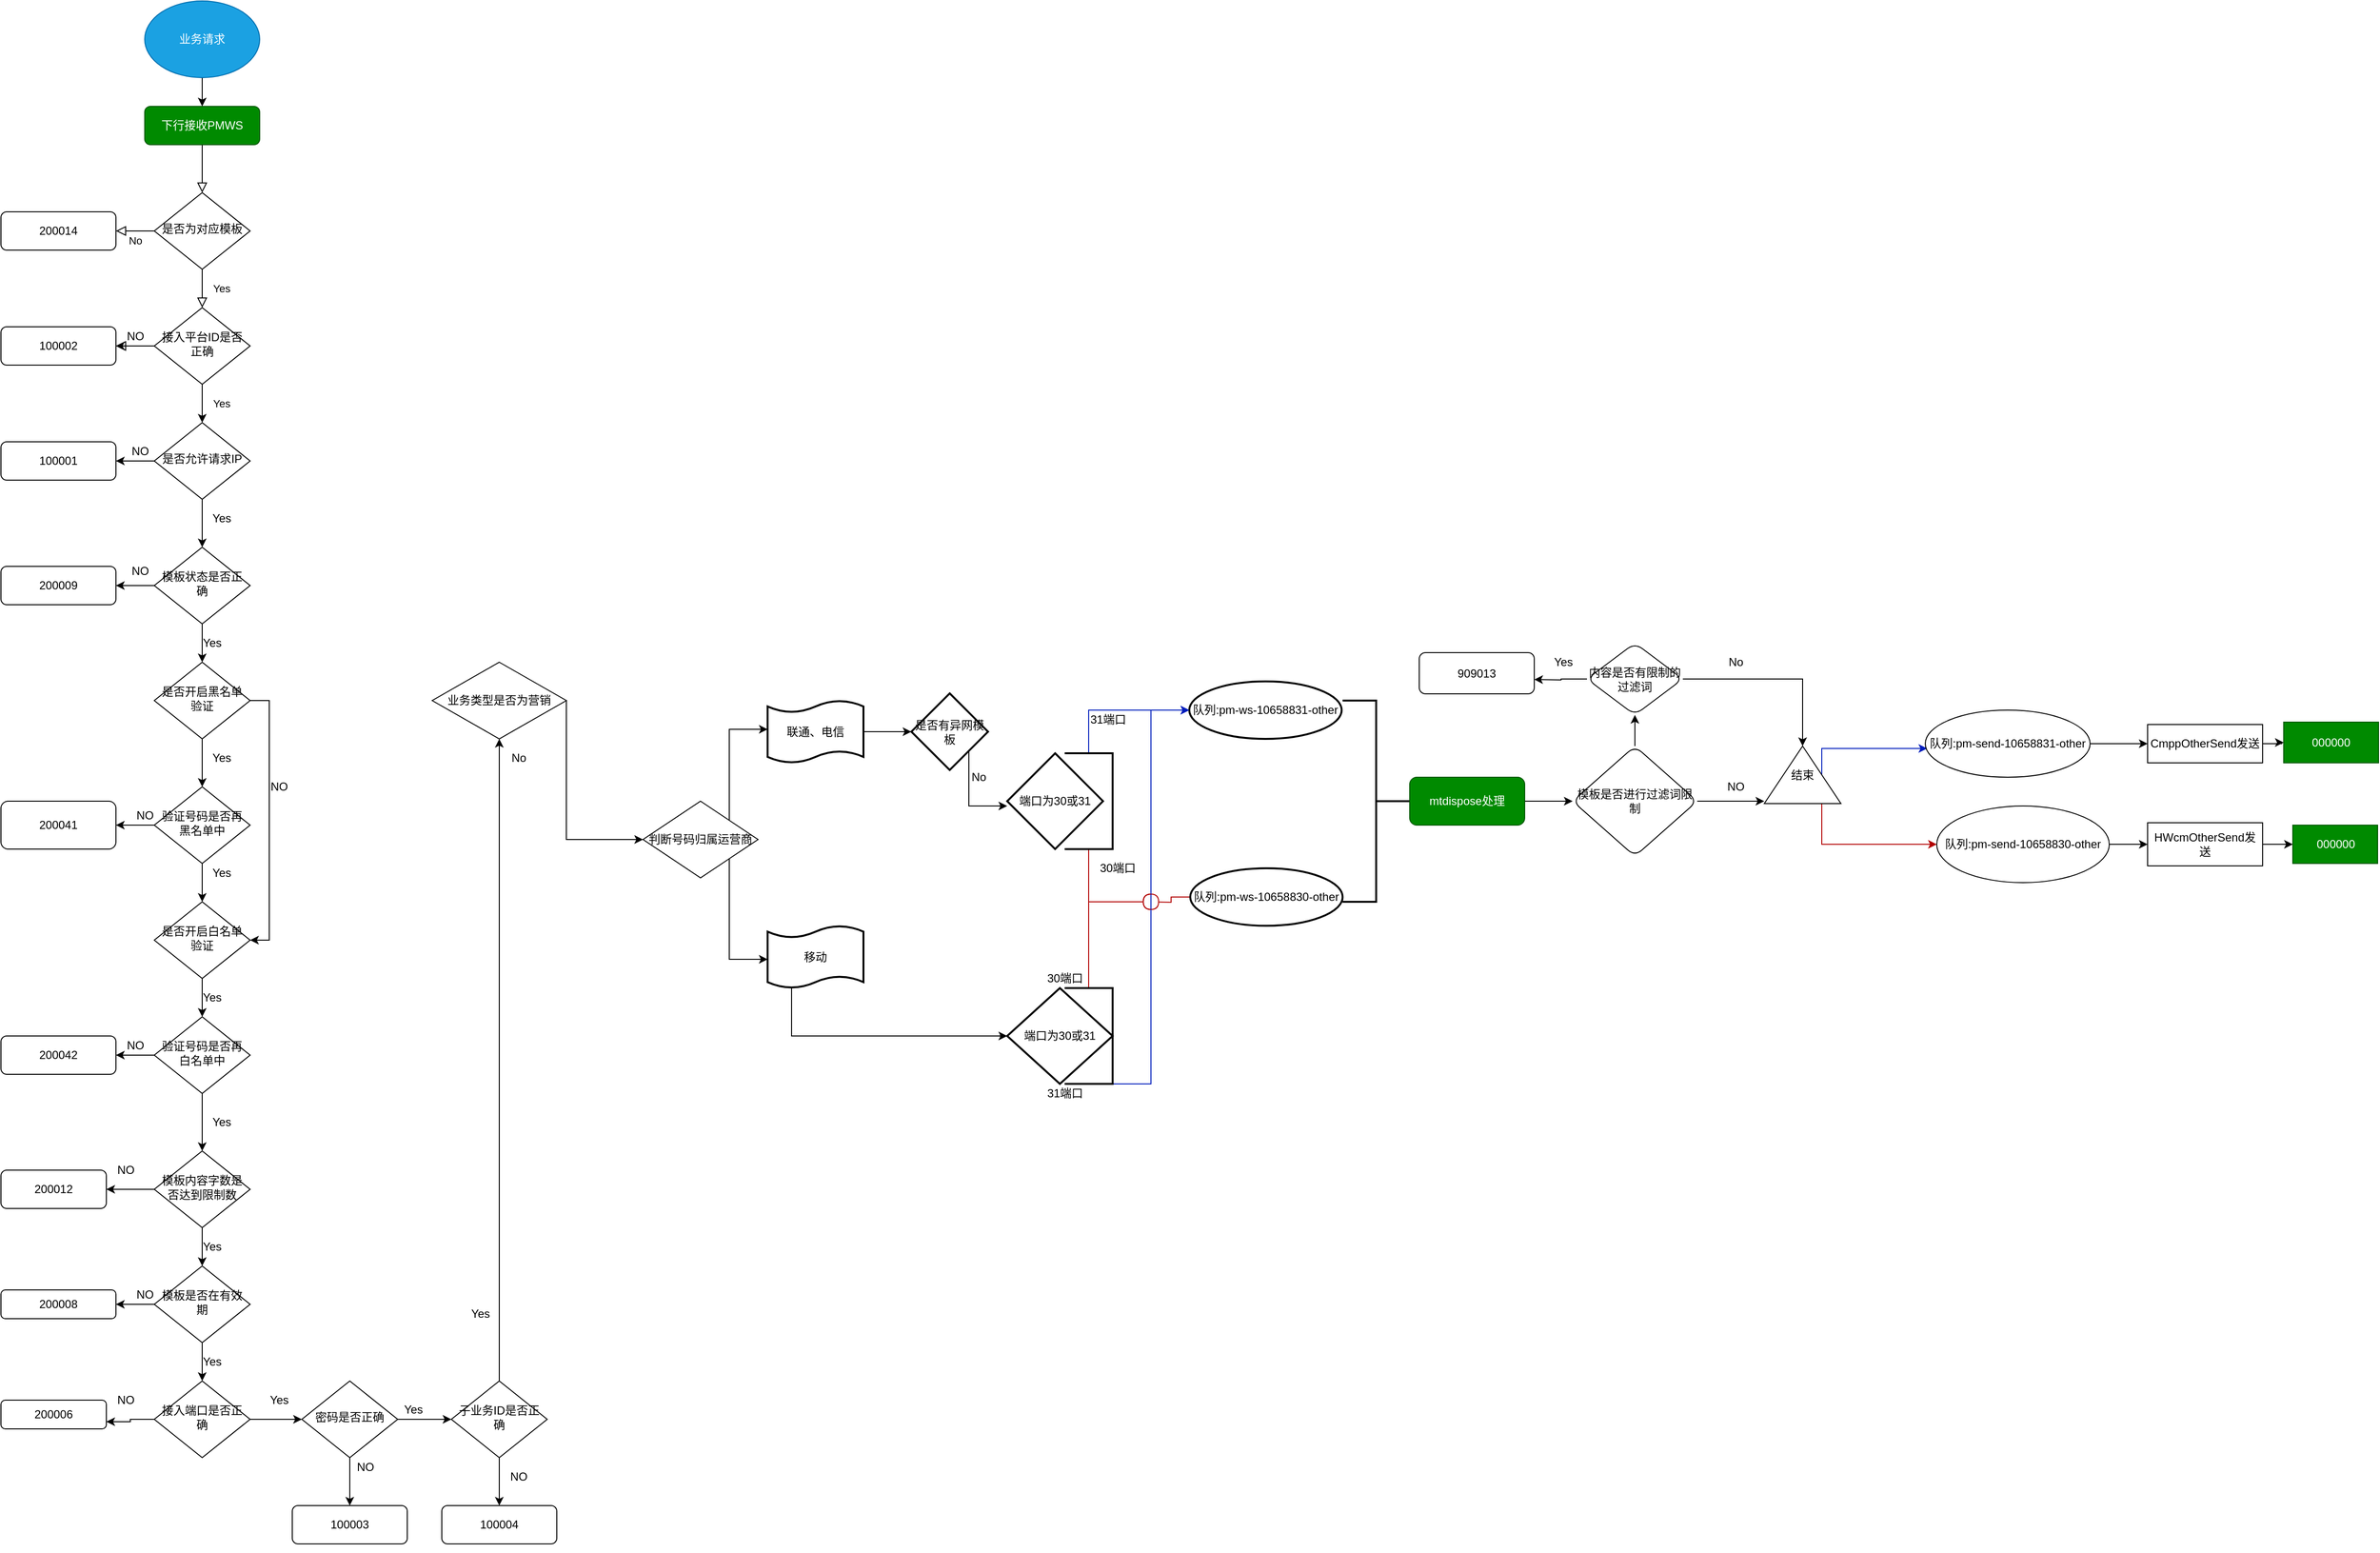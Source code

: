 <mxfile version="13.10.3" type="github">
  <diagram id="C5RBs43oDa-KdzZeNtuy" name="Page-1">
    <mxGraphModel dx="807" dy="549" grid="1" gridSize="10" guides="1" tooltips="1" connect="1" arrows="1" fold="1" page="1" pageScale="1" pageWidth="827" pageHeight="1169" math="0" shadow="0">
      <root>
        <mxCell id="WIyWlLk6GJQsqaUBKTNV-0" />
        <mxCell id="WIyWlLk6GJQsqaUBKTNV-1" parent="WIyWlLk6GJQsqaUBKTNV-0" />
        <mxCell id="WIyWlLk6GJQsqaUBKTNV-2" value="" style="rounded=0;html=1;jettySize=auto;orthogonalLoop=1;fontSize=11;endArrow=block;endFill=0;endSize=8;strokeWidth=1;shadow=0;labelBackgroundColor=none;edgeStyle=orthogonalEdgeStyle;" parent="WIyWlLk6GJQsqaUBKTNV-1" source="WIyWlLk6GJQsqaUBKTNV-3" target="WIyWlLk6GJQsqaUBKTNV-6" edge="1">
          <mxGeometry relative="1" as="geometry" />
        </mxCell>
        <mxCell id="WIyWlLk6GJQsqaUBKTNV-3" value="下行接收PMWS" style="rounded=1;whiteSpace=wrap;html=1;fontSize=12;glass=0;strokeWidth=1;shadow=0;fillColor=#008a00;strokeColor=#005700;fontColor=#ffffff;" parent="WIyWlLk6GJQsqaUBKTNV-1" vertex="1">
          <mxGeometry x="150" y="110" width="120" height="40" as="geometry" />
        </mxCell>
        <mxCell id="WIyWlLk6GJQsqaUBKTNV-4" value="Yes" style="rounded=0;html=1;jettySize=auto;orthogonalLoop=1;fontSize=11;endArrow=block;endFill=0;endSize=8;strokeWidth=1;shadow=0;labelBackgroundColor=none;edgeStyle=orthogonalEdgeStyle;" parent="WIyWlLk6GJQsqaUBKTNV-1" source="WIyWlLk6GJQsqaUBKTNV-6" target="WIyWlLk6GJQsqaUBKTNV-10" edge="1">
          <mxGeometry y="20" relative="1" as="geometry">
            <mxPoint as="offset" />
          </mxGeometry>
        </mxCell>
        <mxCell id="WIyWlLk6GJQsqaUBKTNV-5" value="No" style="edgeStyle=orthogonalEdgeStyle;rounded=0;html=1;jettySize=auto;orthogonalLoop=1;fontSize=11;endArrow=block;endFill=0;endSize=8;strokeWidth=1;shadow=0;labelBackgroundColor=none;fillColor=#e51400;" parent="WIyWlLk6GJQsqaUBKTNV-1" source="WIyWlLk6GJQsqaUBKTNV-6" target="WIyWlLk6GJQsqaUBKTNV-7" edge="1">
          <mxGeometry y="10" relative="1" as="geometry">
            <mxPoint as="offset" />
          </mxGeometry>
        </mxCell>
        <mxCell id="WIyWlLk6GJQsqaUBKTNV-6" value="是否为对应模板" style="rhombus;whiteSpace=wrap;html=1;shadow=0;fontFamily=Helvetica;fontSize=12;align=center;strokeWidth=1;spacing=6;spacingTop=-4;" parent="WIyWlLk6GJQsqaUBKTNV-1" vertex="1">
          <mxGeometry x="160" y="200" width="100" height="80" as="geometry" />
        </mxCell>
        <mxCell id="WIyWlLk6GJQsqaUBKTNV-7" value="200014" style="rounded=1;whiteSpace=wrap;html=1;fontSize=12;glass=0;strokeWidth=1;shadow=0;" parent="WIyWlLk6GJQsqaUBKTNV-1" vertex="1">
          <mxGeometry y="220" width="120" height="40" as="geometry" />
        </mxCell>
        <mxCell id="WIyWlLk6GJQsqaUBKTNV-9" value="Yes" style="edgeStyle=orthogonalEdgeStyle;rounded=0;html=1;jettySize=auto;orthogonalLoop=1;fontSize=11;endArrow=block;endFill=0;endSize=8;strokeWidth=1;shadow=0;labelBackgroundColor=none;" parent="WIyWlLk6GJQsqaUBKTNV-1" source="WIyWlLk6GJQsqaUBKTNV-10" target="WIyWlLk6GJQsqaUBKTNV-12" edge="1">
          <mxGeometry x="-1" y="92" relative="1" as="geometry">
            <mxPoint x="70" y="-32" as="offset" />
          </mxGeometry>
        </mxCell>
        <mxCell id="Qs7cppLmvNbrVErr3oMY-2" value="" style="edgeStyle=orthogonalEdgeStyle;rounded=0;orthogonalLoop=1;jettySize=auto;html=1;" edge="1" parent="WIyWlLk6GJQsqaUBKTNV-1" source="WIyWlLk6GJQsqaUBKTNV-10" target="WIyWlLk6GJQsqaUBKTNV-12">
          <mxGeometry relative="1" as="geometry" />
        </mxCell>
        <mxCell id="Qs7cppLmvNbrVErr3oMY-10" value="" style="edgeStyle=orthogonalEdgeStyle;rounded=0;orthogonalLoop=1;jettySize=auto;html=1;" edge="1" parent="WIyWlLk6GJQsqaUBKTNV-1" source="WIyWlLk6GJQsqaUBKTNV-10" target="Qs7cppLmvNbrVErr3oMY-9">
          <mxGeometry relative="1" as="geometry" />
        </mxCell>
        <mxCell id="WIyWlLk6GJQsqaUBKTNV-10" value="接入平台ID是否正确" style="rhombus;whiteSpace=wrap;html=1;shadow=0;fontFamily=Helvetica;fontSize=12;align=center;strokeWidth=1;spacing=6;spacingTop=-4;" parent="WIyWlLk6GJQsqaUBKTNV-1" vertex="1">
          <mxGeometry x="160" y="320" width="100" height="80" as="geometry" />
        </mxCell>
        <mxCell id="WIyWlLk6GJQsqaUBKTNV-12" value="100002" style="rounded=1;whiteSpace=wrap;html=1;fontSize=12;glass=0;strokeWidth=1;shadow=0;" parent="WIyWlLk6GJQsqaUBKTNV-1" vertex="1">
          <mxGeometry y="340" width="120" height="40" as="geometry" />
        </mxCell>
        <mxCell id="Qs7cppLmvNbrVErr3oMY-1" value="" style="edgeStyle=orthogonalEdgeStyle;rounded=0;orthogonalLoop=1;jettySize=auto;html=1;" edge="1" parent="WIyWlLk6GJQsqaUBKTNV-1" source="Qs7cppLmvNbrVErr3oMY-0" target="WIyWlLk6GJQsqaUBKTNV-3">
          <mxGeometry relative="1" as="geometry" />
        </mxCell>
        <mxCell id="Qs7cppLmvNbrVErr3oMY-0" value="业务请求" style="ellipse;whiteSpace=wrap;html=1;fillColor=#1ba1e2;strokeColor=#006EAF;fontColor=#ffffff;" vertex="1" parent="WIyWlLk6GJQsqaUBKTNV-1">
          <mxGeometry x="150" width="120" height="80" as="geometry" />
        </mxCell>
        <mxCell id="Qs7cppLmvNbrVErr3oMY-4" value="100001" style="whiteSpace=wrap;html=1;rounded=1;shadow=0;strokeWidth=1;glass=0;" vertex="1" parent="WIyWlLk6GJQsqaUBKTNV-1">
          <mxGeometry y="460" width="120" height="40" as="geometry" />
        </mxCell>
        <mxCell id="Qs7cppLmvNbrVErr3oMY-6" value="NO" style="text;html=1;align=center;verticalAlign=middle;resizable=0;points=[];autosize=1;" vertex="1" parent="WIyWlLk6GJQsqaUBKTNV-1">
          <mxGeometry x="130" y="460" width="30" height="20" as="geometry" />
        </mxCell>
        <mxCell id="Qs7cppLmvNbrVErr3oMY-11" value="" style="edgeStyle=orthogonalEdgeStyle;rounded=0;orthogonalLoop=1;jettySize=auto;html=1;" edge="1" parent="WIyWlLk6GJQsqaUBKTNV-1" source="Qs7cppLmvNbrVErr3oMY-9" target="Qs7cppLmvNbrVErr3oMY-4">
          <mxGeometry relative="1" as="geometry" />
        </mxCell>
        <mxCell id="Qs7cppLmvNbrVErr3oMY-19" value="" style="edgeStyle=orthogonalEdgeStyle;rounded=0;orthogonalLoop=1;jettySize=auto;html=1;" edge="1" parent="WIyWlLk6GJQsqaUBKTNV-1" source="Qs7cppLmvNbrVErr3oMY-9" target="Qs7cppLmvNbrVErr3oMY-18">
          <mxGeometry relative="1" as="geometry" />
        </mxCell>
        <mxCell id="Qs7cppLmvNbrVErr3oMY-9" value="是否允许请求IP" style="rhombus;whiteSpace=wrap;html=1;shadow=0;fontFamily=Helvetica;fontSize=12;align=center;strokeWidth=1;spacing=6;spacingTop=-4;" vertex="1" parent="WIyWlLk6GJQsqaUBKTNV-1">
          <mxGeometry x="160" y="440" width="100" height="80" as="geometry" />
        </mxCell>
        <mxCell id="Qs7cppLmvNbrVErr3oMY-13" value="200009" style="whiteSpace=wrap;html=1;rounded=1;shadow=0;strokeWidth=1;glass=0;" vertex="1" parent="WIyWlLk6GJQsqaUBKTNV-1">
          <mxGeometry y="590" width="120" height="40" as="geometry" />
        </mxCell>
        <mxCell id="Qs7cppLmvNbrVErr3oMY-15" value="NO" style="text;html=1;align=center;verticalAlign=middle;resizable=0;points=[];autosize=1;" vertex="1" parent="WIyWlLk6GJQsqaUBKTNV-1">
          <mxGeometry x="130" y="585" width="30" height="20" as="geometry" />
        </mxCell>
        <mxCell id="Qs7cppLmvNbrVErr3oMY-20" value="" style="edgeStyle=orthogonalEdgeStyle;rounded=0;orthogonalLoop=1;jettySize=auto;html=1;" edge="1" parent="WIyWlLk6GJQsqaUBKTNV-1" source="Qs7cppLmvNbrVErr3oMY-18" target="Qs7cppLmvNbrVErr3oMY-13">
          <mxGeometry relative="1" as="geometry" />
        </mxCell>
        <mxCell id="Qs7cppLmvNbrVErr3oMY-22" value="" style="edgeStyle=orthogonalEdgeStyle;rounded=0;orthogonalLoop=1;jettySize=auto;html=1;" edge="1" parent="WIyWlLk6GJQsqaUBKTNV-1" source="Qs7cppLmvNbrVErr3oMY-18" target="Qs7cppLmvNbrVErr3oMY-21">
          <mxGeometry relative="1" as="geometry" />
        </mxCell>
        <mxCell id="Qs7cppLmvNbrVErr3oMY-18" value="模板状态是否正确" style="rhombus;whiteSpace=wrap;html=1;shadow=0;fontFamily=Helvetica;fontSize=12;align=center;strokeWidth=1;spacing=6;spacingTop=-4;" vertex="1" parent="WIyWlLk6GJQsqaUBKTNV-1">
          <mxGeometry x="160" y="570" width="100" height="80" as="geometry" />
        </mxCell>
        <mxCell id="Qs7cppLmvNbrVErr3oMY-26" value="" style="edgeStyle=orthogonalEdgeStyle;rounded=0;orthogonalLoop=1;jettySize=auto;html=1;" edge="1" parent="WIyWlLk6GJQsqaUBKTNV-1" source="Qs7cppLmvNbrVErr3oMY-21" target="Qs7cppLmvNbrVErr3oMY-25">
          <mxGeometry relative="1" as="geometry" />
        </mxCell>
        <mxCell id="Qs7cppLmvNbrVErr3oMY-36" style="edgeStyle=orthogonalEdgeStyle;rounded=0;orthogonalLoop=1;jettySize=auto;html=1;exitX=1;exitY=0.5;exitDx=0;exitDy=0;entryX=1;entryY=0.5;entryDx=0;entryDy=0;" edge="1" parent="WIyWlLk6GJQsqaUBKTNV-1" source="Qs7cppLmvNbrVErr3oMY-21" target="Qs7cppLmvNbrVErr3oMY-30">
          <mxGeometry relative="1" as="geometry" />
        </mxCell>
        <mxCell id="Qs7cppLmvNbrVErr3oMY-21" value="是否开启黑名单验证" style="rhombus;whiteSpace=wrap;html=1;shadow=0;fontFamily=Helvetica;fontSize=12;align=center;strokeWidth=1;spacing=6;spacingTop=-4;" vertex="1" parent="WIyWlLk6GJQsqaUBKTNV-1">
          <mxGeometry x="160" y="690" width="100" height="80" as="geometry" />
        </mxCell>
        <mxCell id="Qs7cppLmvNbrVErr3oMY-23" value="Yes" style="text;html=1;align=center;verticalAlign=middle;resizable=0;points=[];autosize=1;" vertex="1" parent="WIyWlLk6GJQsqaUBKTNV-1">
          <mxGeometry x="210" y="530" width="40" height="20" as="geometry" />
        </mxCell>
        <mxCell id="Qs7cppLmvNbrVErr3oMY-24" value="Yes" style="text;html=1;align=center;verticalAlign=middle;resizable=0;points=[];autosize=1;" vertex="1" parent="WIyWlLk6GJQsqaUBKTNV-1">
          <mxGeometry x="200" y="660" width="40" height="20" as="geometry" />
        </mxCell>
        <mxCell id="Qs7cppLmvNbrVErr3oMY-31" value="" style="edgeStyle=orthogonalEdgeStyle;rounded=0;orthogonalLoop=1;jettySize=auto;html=1;" edge="1" parent="WIyWlLk6GJQsqaUBKTNV-1" source="Qs7cppLmvNbrVErr3oMY-25" target="Qs7cppLmvNbrVErr3oMY-30">
          <mxGeometry relative="1" as="geometry" />
        </mxCell>
        <mxCell id="Qs7cppLmvNbrVErr3oMY-43" style="edgeStyle=orthogonalEdgeStyle;rounded=0;orthogonalLoop=1;jettySize=auto;html=1;exitX=0;exitY=0.5;exitDx=0;exitDy=0;entryX=1;entryY=0.5;entryDx=0;entryDy=0;" edge="1" parent="WIyWlLk6GJQsqaUBKTNV-1" source="Qs7cppLmvNbrVErr3oMY-25" target="Qs7cppLmvNbrVErr3oMY-41">
          <mxGeometry relative="1" as="geometry" />
        </mxCell>
        <mxCell id="Qs7cppLmvNbrVErr3oMY-25" value="验证号码是否再黑名单中" style="rhombus;whiteSpace=wrap;html=1;shadow=0;fontFamily=Helvetica;fontSize=12;align=center;strokeWidth=1;spacing=6;spacingTop=-4;" vertex="1" parent="WIyWlLk6GJQsqaUBKTNV-1">
          <mxGeometry x="160" y="820" width="100" height="80" as="geometry" />
        </mxCell>
        <mxCell id="Qs7cppLmvNbrVErr3oMY-29" value="Yes" style="text;html=1;align=center;verticalAlign=middle;resizable=0;points=[];autosize=1;" vertex="1" parent="WIyWlLk6GJQsqaUBKTNV-1">
          <mxGeometry x="210" y="780" width="40" height="20" as="geometry" />
        </mxCell>
        <mxCell id="Qs7cppLmvNbrVErr3oMY-34" value="" style="edgeStyle=orthogonalEdgeStyle;rounded=0;orthogonalLoop=1;jettySize=auto;html=1;" edge="1" parent="WIyWlLk6GJQsqaUBKTNV-1" source="Qs7cppLmvNbrVErr3oMY-30" target="Qs7cppLmvNbrVErr3oMY-33">
          <mxGeometry relative="1" as="geometry" />
        </mxCell>
        <mxCell id="Qs7cppLmvNbrVErr3oMY-30" value="是否开启白名单验证" style="rhombus;whiteSpace=wrap;html=1;shadow=0;fontFamily=Helvetica;fontSize=12;align=center;strokeWidth=1;spacing=6;spacingTop=-4;" vertex="1" parent="WIyWlLk6GJQsqaUBKTNV-1">
          <mxGeometry x="160" y="940" width="100" height="80" as="geometry" />
        </mxCell>
        <mxCell id="Qs7cppLmvNbrVErr3oMY-32" value="Yes" style="text;html=1;align=center;verticalAlign=middle;resizable=0;points=[];autosize=1;" vertex="1" parent="WIyWlLk6GJQsqaUBKTNV-1">
          <mxGeometry x="210" y="900" width="40" height="20" as="geometry" />
        </mxCell>
        <mxCell id="Qs7cppLmvNbrVErr3oMY-46" style="edgeStyle=orthogonalEdgeStyle;rounded=0;orthogonalLoop=1;jettySize=auto;html=1;exitX=0;exitY=0.5;exitDx=0;exitDy=0;entryX=1;entryY=0.5;entryDx=0;entryDy=0;" edge="1" parent="WIyWlLk6GJQsqaUBKTNV-1" source="Qs7cppLmvNbrVErr3oMY-33" target="Qs7cppLmvNbrVErr3oMY-45">
          <mxGeometry relative="1" as="geometry" />
        </mxCell>
        <mxCell id="Qs7cppLmvNbrVErr3oMY-49" value="" style="edgeStyle=orthogonalEdgeStyle;rounded=0;orthogonalLoop=1;jettySize=auto;html=1;" edge="1" parent="WIyWlLk6GJQsqaUBKTNV-1" source="Qs7cppLmvNbrVErr3oMY-33" target="Qs7cppLmvNbrVErr3oMY-48">
          <mxGeometry relative="1" as="geometry" />
        </mxCell>
        <mxCell id="Qs7cppLmvNbrVErr3oMY-33" value="验证号码是否再白名单中" style="rhombus;whiteSpace=wrap;html=1;shadow=0;fontFamily=Helvetica;fontSize=12;align=center;strokeWidth=1;spacing=6;spacingTop=-4;" vertex="1" parent="WIyWlLk6GJQsqaUBKTNV-1">
          <mxGeometry x="160" y="1060" width="100" height="80" as="geometry" />
        </mxCell>
        <mxCell id="Qs7cppLmvNbrVErr3oMY-35" value="Yes" style="text;html=1;align=center;verticalAlign=middle;resizable=0;points=[];autosize=1;" vertex="1" parent="WIyWlLk6GJQsqaUBKTNV-1">
          <mxGeometry x="200" y="1030" width="40" height="20" as="geometry" />
        </mxCell>
        <mxCell id="Qs7cppLmvNbrVErr3oMY-37" value="NO" style="text;html=1;align=center;verticalAlign=middle;resizable=0;points=[];autosize=1;" vertex="1" parent="WIyWlLk6GJQsqaUBKTNV-1">
          <mxGeometry x="125" y="340" width="30" height="20" as="geometry" />
        </mxCell>
        <mxCell id="Qs7cppLmvNbrVErr3oMY-38" value="NO" style="text;html=1;align=center;verticalAlign=middle;resizable=0;points=[];autosize=1;" vertex="1" parent="WIyWlLk6GJQsqaUBKTNV-1">
          <mxGeometry x="275" y="810" width="30" height="20" as="geometry" />
        </mxCell>
        <mxCell id="Qs7cppLmvNbrVErr3oMY-41" value="200041" style="rounded=1;whiteSpace=wrap;html=1;" vertex="1" parent="WIyWlLk6GJQsqaUBKTNV-1">
          <mxGeometry y="835" width="120" height="50" as="geometry" />
        </mxCell>
        <mxCell id="Qs7cppLmvNbrVErr3oMY-44" value="NO" style="text;html=1;align=center;verticalAlign=middle;resizable=0;points=[];autosize=1;" vertex="1" parent="WIyWlLk6GJQsqaUBKTNV-1">
          <mxGeometry x="135" y="840" width="30" height="20" as="geometry" />
        </mxCell>
        <mxCell id="Qs7cppLmvNbrVErr3oMY-45" value="200042" style="rounded=1;whiteSpace=wrap;html=1;" vertex="1" parent="WIyWlLk6GJQsqaUBKTNV-1">
          <mxGeometry y="1080" width="120" height="40" as="geometry" />
        </mxCell>
        <mxCell id="Qs7cppLmvNbrVErr3oMY-47" value="NO" style="text;html=1;align=center;verticalAlign=middle;resizable=0;points=[];autosize=1;" vertex="1" parent="WIyWlLk6GJQsqaUBKTNV-1">
          <mxGeometry x="125" y="1080" width="30" height="20" as="geometry" />
        </mxCell>
        <mxCell id="Qs7cppLmvNbrVErr3oMY-52" style="edgeStyle=orthogonalEdgeStyle;rounded=0;orthogonalLoop=1;jettySize=auto;html=1;exitX=0;exitY=0.5;exitDx=0;exitDy=0;" edge="1" parent="WIyWlLk6GJQsqaUBKTNV-1" source="Qs7cppLmvNbrVErr3oMY-48" target="Qs7cppLmvNbrVErr3oMY-50">
          <mxGeometry relative="1" as="geometry" />
        </mxCell>
        <mxCell id="Qs7cppLmvNbrVErr3oMY-54" value="" style="edgeStyle=orthogonalEdgeStyle;rounded=0;orthogonalLoop=1;jettySize=auto;html=1;" edge="1" parent="WIyWlLk6GJQsqaUBKTNV-1" source="Qs7cppLmvNbrVErr3oMY-48" target="Qs7cppLmvNbrVErr3oMY-53">
          <mxGeometry relative="1" as="geometry" />
        </mxCell>
        <mxCell id="Qs7cppLmvNbrVErr3oMY-48" value="模板内容字数是否达到限制数" style="rhombus;whiteSpace=wrap;html=1;shadow=0;fontFamily=Helvetica;fontSize=12;align=center;strokeWidth=1;spacing=6;spacingTop=-4;" vertex="1" parent="WIyWlLk6GJQsqaUBKTNV-1">
          <mxGeometry x="160" y="1200" width="100" height="80" as="geometry" />
        </mxCell>
        <mxCell id="Qs7cppLmvNbrVErr3oMY-50" value="200012" style="rounded=1;whiteSpace=wrap;html=1;" vertex="1" parent="WIyWlLk6GJQsqaUBKTNV-1">
          <mxGeometry y="1220" width="110" height="40" as="geometry" />
        </mxCell>
        <mxCell id="Qs7cppLmvNbrVErr3oMY-59" value="" style="edgeStyle=orthogonalEdgeStyle;rounded=0;orthogonalLoop=1;jettySize=auto;html=1;" edge="1" parent="WIyWlLk6GJQsqaUBKTNV-1" source="Qs7cppLmvNbrVErr3oMY-53" target="Qs7cppLmvNbrVErr3oMY-58">
          <mxGeometry relative="1" as="geometry" />
        </mxCell>
        <mxCell id="Qs7cppLmvNbrVErr3oMY-87" style="edgeStyle=orthogonalEdgeStyle;rounded=0;orthogonalLoop=1;jettySize=auto;html=1;exitX=0;exitY=0.5;exitDx=0;exitDy=0;entryX=1;entryY=0.5;entryDx=0;entryDy=0;" edge="1" parent="WIyWlLk6GJQsqaUBKTNV-1" source="Qs7cppLmvNbrVErr3oMY-53" target="Qs7cppLmvNbrVErr3oMY-86">
          <mxGeometry relative="1" as="geometry" />
        </mxCell>
        <mxCell id="Qs7cppLmvNbrVErr3oMY-53" value="模板是否在有效期" style="rhombus;whiteSpace=wrap;html=1;shadow=0;fontFamily=Helvetica;fontSize=12;align=center;strokeWidth=1;spacing=6;spacingTop=-4;" vertex="1" parent="WIyWlLk6GJQsqaUBKTNV-1">
          <mxGeometry x="160" y="1320" width="100" height="80" as="geometry" />
        </mxCell>
        <mxCell id="Qs7cppLmvNbrVErr3oMY-55" value="Yes" style="text;html=1;align=center;verticalAlign=middle;resizable=0;points=[];autosize=1;" vertex="1" parent="WIyWlLk6GJQsqaUBKTNV-1">
          <mxGeometry x="210" y="1160" width="40" height="20" as="geometry" />
        </mxCell>
        <mxCell id="Qs7cppLmvNbrVErr3oMY-56" value="NO" style="text;html=1;align=center;verticalAlign=middle;resizable=0;points=[];autosize=1;" vertex="1" parent="WIyWlLk6GJQsqaUBKTNV-1">
          <mxGeometry x="115" y="1210" width="30" height="20" as="geometry" />
        </mxCell>
        <mxCell id="Qs7cppLmvNbrVErr3oMY-57" value="Yes" style="text;html=1;align=center;verticalAlign=middle;resizable=0;points=[];autosize=1;" vertex="1" parent="WIyWlLk6GJQsqaUBKTNV-1">
          <mxGeometry x="200" y="1290" width="40" height="20" as="geometry" />
        </mxCell>
        <mxCell id="Qs7cppLmvNbrVErr3oMY-90" style="edgeStyle=orthogonalEdgeStyle;rounded=0;orthogonalLoop=1;jettySize=auto;html=1;exitX=0;exitY=0.5;exitDx=0;exitDy=0;entryX=1;entryY=0.75;entryDx=0;entryDy=0;" edge="1" parent="WIyWlLk6GJQsqaUBKTNV-1" source="Qs7cppLmvNbrVErr3oMY-58" target="Qs7cppLmvNbrVErr3oMY-89">
          <mxGeometry relative="1" as="geometry" />
        </mxCell>
        <mxCell id="Qs7cppLmvNbrVErr3oMY-93" value="" style="edgeStyle=orthogonalEdgeStyle;rounded=0;orthogonalLoop=1;jettySize=auto;html=1;" edge="1" parent="WIyWlLk6GJQsqaUBKTNV-1" source="Qs7cppLmvNbrVErr3oMY-58" target="Qs7cppLmvNbrVErr3oMY-92">
          <mxGeometry relative="1" as="geometry" />
        </mxCell>
        <mxCell id="Qs7cppLmvNbrVErr3oMY-58" value="接入端口是否正确" style="rhombus;whiteSpace=wrap;html=1;shadow=0;fontFamily=Helvetica;fontSize=12;align=center;strokeWidth=1;spacing=6;spacingTop=-4;" vertex="1" parent="WIyWlLk6GJQsqaUBKTNV-1">
          <mxGeometry x="160" y="1440" width="100" height="80" as="geometry" />
        </mxCell>
        <mxCell id="Qs7cppLmvNbrVErr3oMY-85" value="Yes" style="text;html=1;align=center;verticalAlign=middle;resizable=0;points=[];autosize=1;" vertex="1" parent="WIyWlLk6GJQsqaUBKTNV-1">
          <mxGeometry x="200" y="1410" width="40" height="20" as="geometry" />
        </mxCell>
        <mxCell id="Qs7cppLmvNbrVErr3oMY-86" value="200008" style="rounded=1;whiteSpace=wrap;html=1;" vertex="1" parent="WIyWlLk6GJQsqaUBKTNV-1">
          <mxGeometry y="1345" width="120" height="30" as="geometry" />
        </mxCell>
        <mxCell id="Qs7cppLmvNbrVErr3oMY-88" value="NO" style="text;html=1;align=center;verticalAlign=middle;resizable=0;points=[];autosize=1;" vertex="1" parent="WIyWlLk6GJQsqaUBKTNV-1">
          <mxGeometry x="135" y="1340" width="30" height="20" as="geometry" />
        </mxCell>
        <mxCell id="Qs7cppLmvNbrVErr3oMY-89" value="200006" style="rounded=1;whiteSpace=wrap;html=1;" vertex="1" parent="WIyWlLk6GJQsqaUBKTNV-1">
          <mxGeometry y="1460" width="110" height="30" as="geometry" />
        </mxCell>
        <mxCell id="Qs7cppLmvNbrVErr3oMY-91" value="NO" style="text;html=1;align=center;verticalAlign=middle;resizable=0;points=[];autosize=1;" vertex="1" parent="WIyWlLk6GJQsqaUBKTNV-1">
          <mxGeometry x="115" y="1450" width="30" height="20" as="geometry" />
        </mxCell>
        <mxCell id="Qs7cppLmvNbrVErr3oMY-97" style="edgeStyle=orthogonalEdgeStyle;rounded=0;orthogonalLoop=1;jettySize=auto;html=1;exitX=0.5;exitY=1;exitDx=0;exitDy=0;entryX=0.5;entryY=0;entryDx=0;entryDy=0;" edge="1" parent="WIyWlLk6GJQsqaUBKTNV-1" source="Qs7cppLmvNbrVErr3oMY-92" target="Qs7cppLmvNbrVErr3oMY-95">
          <mxGeometry relative="1" as="geometry" />
        </mxCell>
        <mxCell id="Qs7cppLmvNbrVErr3oMY-99" value="" style="edgeStyle=orthogonalEdgeStyle;rounded=0;orthogonalLoop=1;jettySize=auto;html=1;" edge="1" parent="WIyWlLk6GJQsqaUBKTNV-1" source="Qs7cppLmvNbrVErr3oMY-92" target="Qs7cppLmvNbrVErr3oMY-98">
          <mxGeometry relative="1" as="geometry" />
        </mxCell>
        <mxCell id="Qs7cppLmvNbrVErr3oMY-92" value="密码是否正确" style="rhombus;whiteSpace=wrap;html=1;shadow=0;fontFamily=Helvetica;fontSize=12;align=center;strokeWidth=1;spacing=6;spacingTop=-4;" vertex="1" parent="WIyWlLk6GJQsqaUBKTNV-1">
          <mxGeometry x="314" y="1440" width="100" height="80" as="geometry" />
        </mxCell>
        <mxCell id="Qs7cppLmvNbrVErr3oMY-94" value="Yes" style="text;html=1;align=center;verticalAlign=middle;resizable=0;points=[];autosize=1;" vertex="1" parent="WIyWlLk6GJQsqaUBKTNV-1">
          <mxGeometry x="270" y="1450" width="40" height="20" as="geometry" />
        </mxCell>
        <mxCell id="Qs7cppLmvNbrVErr3oMY-95" value="100003" style="rounded=1;whiteSpace=wrap;html=1;" vertex="1" parent="WIyWlLk6GJQsqaUBKTNV-1">
          <mxGeometry x="304" y="1570" width="120" height="40" as="geometry" />
        </mxCell>
        <mxCell id="Qs7cppLmvNbrVErr3oMY-96" style="edgeStyle=orthogonalEdgeStyle;rounded=0;orthogonalLoop=1;jettySize=auto;html=1;exitX=0.5;exitY=1;exitDx=0;exitDy=0;" edge="1" parent="WIyWlLk6GJQsqaUBKTNV-1" source="Qs7cppLmvNbrVErr3oMY-95" target="Qs7cppLmvNbrVErr3oMY-95">
          <mxGeometry relative="1" as="geometry" />
        </mxCell>
        <mxCell id="Qs7cppLmvNbrVErr3oMY-101" style="edgeStyle=orthogonalEdgeStyle;rounded=0;orthogonalLoop=1;jettySize=auto;html=1;exitX=0.5;exitY=1;exitDx=0;exitDy=0;" edge="1" parent="WIyWlLk6GJQsqaUBKTNV-1" source="Qs7cppLmvNbrVErr3oMY-98" target="Qs7cppLmvNbrVErr3oMY-100">
          <mxGeometry relative="1" as="geometry" />
        </mxCell>
        <mxCell id="Qs7cppLmvNbrVErr3oMY-105" style="edgeStyle=orthogonalEdgeStyle;rounded=0;orthogonalLoop=1;jettySize=auto;html=1;exitX=0.5;exitY=0;exitDx=0;exitDy=0;" edge="1" parent="WIyWlLk6GJQsqaUBKTNV-1" source="Qs7cppLmvNbrVErr3oMY-98">
          <mxGeometry relative="1" as="geometry">
            <mxPoint x="520" y="770" as="targetPoint" />
          </mxGeometry>
        </mxCell>
        <mxCell id="Qs7cppLmvNbrVErr3oMY-98" value="子业务ID是否正确" style="rhombus;whiteSpace=wrap;html=1;shadow=0;fontFamily=Helvetica;fontSize=12;align=center;strokeWidth=1;spacing=6;spacingTop=-4;" vertex="1" parent="WIyWlLk6GJQsqaUBKTNV-1">
          <mxGeometry x="470" y="1440" width="100" height="80" as="geometry" />
        </mxCell>
        <mxCell id="Qs7cppLmvNbrVErr3oMY-100" value="100004" style="rounded=1;whiteSpace=wrap;html=1;" vertex="1" parent="WIyWlLk6GJQsqaUBKTNV-1">
          <mxGeometry x="460" y="1570" width="120" height="40" as="geometry" />
        </mxCell>
        <mxCell id="Qs7cppLmvNbrVErr3oMY-102" value="Yes" style="text;html=1;align=center;verticalAlign=middle;resizable=0;points=[];autosize=1;" vertex="1" parent="WIyWlLk6GJQsqaUBKTNV-1">
          <mxGeometry x="410" y="1460" width="40" height="20" as="geometry" />
        </mxCell>
        <mxCell id="Qs7cppLmvNbrVErr3oMY-103" value="NO" style="text;html=1;align=center;verticalAlign=middle;resizable=0;points=[];autosize=1;" vertex="1" parent="WIyWlLk6GJQsqaUBKTNV-1">
          <mxGeometry x="365" y="1520" width="30" height="20" as="geometry" />
        </mxCell>
        <mxCell id="Qs7cppLmvNbrVErr3oMY-104" value="NO" style="text;html=1;align=center;verticalAlign=middle;resizable=0;points=[];autosize=1;" vertex="1" parent="WIyWlLk6GJQsqaUBKTNV-1">
          <mxGeometry x="525" y="1530" width="30" height="20" as="geometry" />
        </mxCell>
        <mxCell id="Qs7cppLmvNbrVErr3oMY-106" value="Yes" style="text;html=1;align=center;verticalAlign=middle;resizable=0;points=[];autosize=1;" vertex="1" parent="WIyWlLk6GJQsqaUBKTNV-1">
          <mxGeometry x="480" y="1360" width="40" height="20" as="geometry" />
        </mxCell>
        <mxCell id="Qs7cppLmvNbrVErr3oMY-109" style="edgeStyle=orthogonalEdgeStyle;rounded=0;orthogonalLoop=1;jettySize=auto;html=1;exitX=1;exitY=1;exitDx=0;exitDy=0;entryX=0;entryY=0.5;entryDx=0;entryDy=0;" edge="1" parent="WIyWlLk6GJQsqaUBKTNV-1" source="Qs7cppLmvNbrVErr3oMY-107" target="Qs7cppLmvNbrVErr3oMY-110">
          <mxGeometry relative="1" as="geometry">
            <mxPoint x="650" y="840" as="targetPoint" />
            <Array as="points">
              <mxPoint x="555" y="730" />
              <mxPoint x="590" y="730" />
              <mxPoint x="590" y="875" />
            </Array>
          </mxGeometry>
        </mxCell>
        <mxCell id="Qs7cppLmvNbrVErr3oMY-107" value="业务类型是否为营销" style="rhombus;whiteSpace=wrap;html=1;" vertex="1" parent="WIyWlLk6GJQsqaUBKTNV-1">
          <mxGeometry x="450" y="690" width="140" height="80" as="geometry" />
        </mxCell>
        <mxCell id="Qs7cppLmvNbrVErr3oMY-115" style="edgeStyle=orthogonalEdgeStyle;rounded=0;orthogonalLoop=1;jettySize=auto;html=1;exitX=1;exitY=0;exitDx=0;exitDy=0;" edge="1" parent="WIyWlLk6GJQsqaUBKTNV-1" source="Qs7cppLmvNbrVErr3oMY-110">
          <mxGeometry relative="1" as="geometry">
            <mxPoint x="800" y="760" as="targetPoint" />
            <Array as="points">
              <mxPoint x="760" y="760" />
              <mxPoint x="800" y="760" />
            </Array>
          </mxGeometry>
        </mxCell>
        <mxCell id="Qs7cppLmvNbrVErr3oMY-116" style="edgeStyle=orthogonalEdgeStyle;rounded=0;orthogonalLoop=1;jettySize=auto;html=1;exitX=1;exitY=1;exitDx=0;exitDy=0;" edge="1" parent="WIyWlLk6GJQsqaUBKTNV-1" source="Qs7cppLmvNbrVErr3oMY-110">
          <mxGeometry relative="1" as="geometry">
            <mxPoint x="800" y="1000" as="targetPoint" />
            <Array as="points">
              <mxPoint x="760" y="1000" />
            </Array>
          </mxGeometry>
        </mxCell>
        <mxCell id="Qs7cppLmvNbrVErr3oMY-110" value="判断号码归属运营商" style="rhombus;whiteSpace=wrap;html=1;" vertex="1" parent="WIyWlLk6GJQsqaUBKTNV-1">
          <mxGeometry x="670" y="835" width="120" height="80" as="geometry" />
        </mxCell>
        <mxCell id="Qs7cppLmvNbrVErr3oMY-114" value="No" style="text;html=1;align=center;verticalAlign=middle;resizable=0;points=[];autosize=1;" vertex="1" parent="WIyWlLk6GJQsqaUBKTNV-1">
          <mxGeometry x="525" y="780" width="30" height="20" as="geometry" />
        </mxCell>
        <mxCell id="Qs7cppLmvNbrVErr3oMY-136" style="edgeStyle=orthogonalEdgeStyle;rounded=0;orthogonalLoop=1;jettySize=auto;html=1;exitX=0.25;exitY=1;exitDx=0;exitDy=0;exitPerimeter=0;" edge="1" parent="WIyWlLk6GJQsqaUBKTNV-1" source="Qs7cppLmvNbrVErr3oMY-117">
          <mxGeometry relative="1" as="geometry">
            <mxPoint x="1050" y="1080" as="targetPoint" />
            <Array as="points">
              <mxPoint x="825" y="1080" />
            </Array>
          </mxGeometry>
        </mxCell>
        <mxCell id="Qs7cppLmvNbrVErr3oMY-117" value="移动" style="shape=tape;whiteSpace=wrap;html=1;strokeWidth=2;size=0.19" vertex="1" parent="WIyWlLk6GJQsqaUBKTNV-1">
          <mxGeometry x="800" y="965" width="100" height="65" as="geometry" />
        </mxCell>
        <mxCell id="Qs7cppLmvNbrVErr3oMY-120" value="" style="edgeStyle=orthogonalEdgeStyle;rounded=0;orthogonalLoop=1;jettySize=auto;html=1;" edge="1" parent="WIyWlLk6GJQsqaUBKTNV-1" source="Qs7cppLmvNbrVErr3oMY-118" target="Qs7cppLmvNbrVErr3oMY-119">
          <mxGeometry relative="1" as="geometry" />
        </mxCell>
        <mxCell id="Qs7cppLmvNbrVErr3oMY-118" value="联通、电信" style="shape=tape;whiteSpace=wrap;html=1;strokeWidth=2;size=0.19" vertex="1" parent="WIyWlLk6GJQsqaUBKTNV-1">
          <mxGeometry x="800" y="730" width="100" height="65" as="geometry" />
        </mxCell>
        <mxCell id="Qs7cppLmvNbrVErr3oMY-123" style="edgeStyle=orthogonalEdgeStyle;rounded=0;orthogonalLoop=1;jettySize=auto;html=1;exitX=1;exitY=1;exitDx=0;exitDy=0;" edge="1" parent="WIyWlLk6GJQsqaUBKTNV-1" source="Qs7cppLmvNbrVErr3oMY-119">
          <mxGeometry relative="1" as="geometry">
            <mxPoint x="1050" y="840" as="targetPoint" />
            <Array as="points">
              <mxPoint x="1010" y="840" />
            </Array>
          </mxGeometry>
        </mxCell>
        <mxCell id="Qs7cppLmvNbrVErr3oMY-119" value="是否有异网模板" style="rhombus;whiteSpace=wrap;html=1;strokeWidth=2;" vertex="1" parent="WIyWlLk6GJQsqaUBKTNV-1">
          <mxGeometry x="950" y="722.5" width="80" height="80" as="geometry" />
        </mxCell>
        <mxCell id="Qs7cppLmvNbrVErr3oMY-124" value="No" style="text;html=1;align=center;verticalAlign=middle;resizable=0;points=[];autosize=1;" vertex="1" parent="WIyWlLk6GJQsqaUBKTNV-1">
          <mxGeometry x="1005" y="800" width="30" height="20" as="geometry" />
        </mxCell>
        <mxCell id="Qs7cppLmvNbrVErr3oMY-125" value="端口为30或31" style="strokeWidth=2;html=1;shape=mxgraph.flowchart.decision;whiteSpace=wrap;" vertex="1" parent="WIyWlLk6GJQsqaUBKTNV-1">
          <mxGeometry x="1050" y="785" width="100" height="100" as="geometry" />
        </mxCell>
        <mxCell id="Qs7cppLmvNbrVErr3oMY-127" style="edgeStyle=orthogonalEdgeStyle;rounded=0;orthogonalLoop=1;jettySize=auto;html=1;exitX=0.5;exitY=1;exitDx=0;exitDy=0;exitPerimeter=0;fillColor=#0050ef;strokeColor=#001DBC;" edge="1" parent="WIyWlLk6GJQsqaUBKTNV-1" source="Qs7cppLmvNbrVErr3oMY-126">
          <mxGeometry relative="1" as="geometry">
            <mxPoint x="1240" y="740" as="targetPoint" />
            <Array as="points">
              <mxPoint x="1135" y="740" />
              <mxPoint x="1240" y="740" />
            </Array>
          </mxGeometry>
        </mxCell>
        <mxCell id="Qs7cppLmvNbrVErr3oMY-142" style="edgeStyle=orthogonalEdgeStyle;rounded=0;orthogonalLoop=1;jettySize=auto;html=1;exitX=0.5;exitY=0;exitDx=0;exitDy=0;exitPerimeter=0;endArrow=halfCircle;endFill=0;fillColor=#e51400;strokeColor=#B20000;" edge="1" parent="WIyWlLk6GJQsqaUBKTNV-1" source="Qs7cppLmvNbrVErr3oMY-126">
          <mxGeometry relative="1" as="geometry">
            <mxPoint x="1200" y="940" as="targetPoint" />
            <Array as="points">
              <mxPoint x="1135" y="940" />
              <mxPoint x="1200" y="940" />
            </Array>
          </mxGeometry>
        </mxCell>
        <mxCell id="Qs7cppLmvNbrVErr3oMY-126" value="" style="strokeWidth=2;html=1;shape=mxgraph.flowchart.annotation_1;align=left;pointerEvents=1;direction=west;" vertex="1" parent="WIyWlLk6GJQsqaUBKTNV-1">
          <mxGeometry x="1110" y="785" width="50" height="100" as="geometry" />
        </mxCell>
        <mxCell id="Qs7cppLmvNbrVErr3oMY-129" value="31端口" style="text;html=1;align=center;verticalAlign=middle;resizable=0;points=[];autosize=1;" vertex="1" parent="WIyWlLk6GJQsqaUBKTNV-1">
          <mxGeometry x="1130" y="740" width="50" height="20" as="geometry" />
        </mxCell>
        <mxCell id="Qs7cppLmvNbrVErr3oMY-130" value="30端口" style="text;html=1;align=center;verticalAlign=middle;resizable=0;points=[];autosize=1;" vertex="1" parent="WIyWlLk6GJQsqaUBKTNV-1">
          <mxGeometry x="1140" y="895" width="50" height="20" as="geometry" />
        </mxCell>
        <mxCell id="Qs7cppLmvNbrVErr3oMY-132" value="队列:pm-ws-10658831-other" style="strokeWidth=2;html=1;shape=mxgraph.flowchart.start_1;whiteSpace=wrap;" vertex="1" parent="WIyWlLk6GJQsqaUBKTNV-1">
          <mxGeometry x="1240" y="710" width="159" height="60" as="geometry" />
        </mxCell>
        <mxCell id="Qs7cppLmvNbrVErr3oMY-144" style="edgeStyle=orthogonalEdgeStyle;rounded=0;orthogonalLoop=1;jettySize=auto;html=1;exitX=0;exitY=0.5;exitDx=0;exitDy=0;exitPerimeter=0;endArrow=halfCircle;endFill=0;fillColor=#e51400;strokeColor=#B20000;" edge="1" parent="WIyWlLk6GJQsqaUBKTNV-1" source="Qs7cppLmvNbrVErr3oMY-133">
          <mxGeometry relative="1" as="geometry">
            <mxPoint x="1200" y="940" as="targetPoint" />
          </mxGeometry>
        </mxCell>
        <mxCell id="Qs7cppLmvNbrVErr3oMY-133" value="队列:pm-ws-10658830-other" style="strokeWidth=2;html=1;shape=mxgraph.flowchart.start_1;whiteSpace=wrap;" vertex="1" parent="WIyWlLk6GJQsqaUBKTNV-1">
          <mxGeometry x="1241" y="905" width="159" height="60" as="geometry" />
        </mxCell>
        <mxCell id="Qs7cppLmvNbrVErr3oMY-134" value="端口为30或31" style="rhombus;whiteSpace=wrap;html=1;strokeWidth=2;" vertex="1" parent="WIyWlLk6GJQsqaUBKTNV-1">
          <mxGeometry x="1050" y="1030" width="110" height="100" as="geometry" />
        </mxCell>
        <mxCell id="Qs7cppLmvNbrVErr3oMY-140" style="edgeStyle=orthogonalEdgeStyle;rounded=0;orthogonalLoop=1;jettySize=auto;html=1;exitX=0;exitY=0;exitDx=0;exitDy=0;exitPerimeter=0;fillColor=#0050ef;strokeColor=#001DBC;" edge="1" parent="WIyWlLk6GJQsqaUBKTNV-1" source="Qs7cppLmvNbrVErr3oMY-138">
          <mxGeometry relative="1" as="geometry">
            <mxPoint x="1240" y="740" as="targetPoint" />
            <Array as="points">
              <mxPoint x="1200" y="1130" />
              <mxPoint x="1200" y="740" />
            </Array>
          </mxGeometry>
        </mxCell>
        <mxCell id="Qs7cppLmvNbrVErr3oMY-145" style="edgeStyle=orthogonalEdgeStyle;rounded=0;orthogonalLoop=1;jettySize=auto;html=1;exitX=0.5;exitY=1;exitDx=0;exitDy=0;exitPerimeter=0;endArrow=halfCircle;endFill=0;fillColor=#e51400;strokeColor=#B20000;" edge="1" parent="WIyWlLk6GJQsqaUBKTNV-1" source="Qs7cppLmvNbrVErr3oMY-138">
          <mxGeometry relative="1" as="geometry">
            <mxPoint x="1200" y="940" as="targetPoint" />
            <Array as="points">
              <mxPoint x="1135" y="940" />
            </Array>
          </mxGeometry>
        </mxCell>
        <mxCell id="Qs7cppLmvNbrVErr3oMY-138" value="" style="strokeWidth=2;html=1;shape=mxgraph.flowchart.annotation_1;align=left;pointerEvents=1;direction=west;" vertex="1" parent="WIyWlLk6GJQsqaUBKTNV-1">
          <mxGeometry x="1110" y="1030" width="50" height="100" as="geometry" />
        </mxCell>
        <mxCell id="Qs7cppLmvNbrVErr3oMY-146" value="" style="strokeWidth=2;html=1;shape=mxgraph.flowchart.annotation_2;align=left;labelPosition=right;pointerEvents=1;direction=west;" vertex="1" parent="WIyWlLk6GJQsqaUBKTNV-1">
          <mxGeometry x="1400" y="730" width="70" height="210" as="geometry" />
        </mxCell>
        <mxCell id="Qs7cppLmvNbrVErr3oMY-150" value="" style="edgeStyle=orthogonalEdgeStyle;rounded=0;orthogonalLoop=1;jettySize=auto;html=1;endArrow=classic;endFill=1;" edge="1" parent="WIyWlLk6GJQsqaUBKTNV-1" source="Qs7cppLmvNbrVErr3oMY-147" target="Qs7cppLmvNbrVErr3oMY-149">
          <mxGeometry relative="1" as="geometry" />
        </mxCell>
        <mxCell id="Qs7cppLmvNbrVErr3oMY-147" value="mtdispose处理" style="rounded=1;whiteSpace=wrap;html=1;fillColor=#008a00;strokeColor=#005700;fontColor=#ffffff;" vertex="1" parent="WIyWlLk6GJQsqaUBKTNV-1">
          <mxGeometry x="1470" y="810" width="120" height="50" as="geometry" />
        </mxCell>
        <mxCell id="Qs7cppLmvNbrVErr3oMY-153" value="" style="edgeStyle=orthogonalEdgeStyle;rounded=0;orthogonalLoop=1;jettySize=auto;html=1;endArrow=classic;endFill=1;" edge="1" parent="WIyWlLk6GJQsqaUBKTNV-1" source="Qs7cppLmvNbrVErr3oMY-149" target="Qs7cppLmvNbrVErr3oMY-152">
          <mxGeometry relative="1" as="geometry" />
        </mxCell>
        <mxCell id="Qs7cppLmvNbrVErr3oMY-158" style="edgeStyle=orthogonalEdgeStyle;rounded=0;orthogonalLoop=1;jettySize=auto;html=1;exitX=1;exitY=0.5;exitDx=0;exitDy=0;endArrow=classic;endFill=1;" edge="1" parent="WIyWlLk6GJQsqaUBKTNV-1" source="Qs7cppLmvNbrVErr3oMY-149">
          <mxGeometry relative="1" as="geometry">
            <mxPoint x="1840" y="835" as="targetPoint" />
          </mxGeometry>
        </mxCell>
        <mxCell id="Qs7cppLmvNbrVErr3oMY-149" value="模板是否进行过滤词限制" style="rhombus;whiteSpace=wrap;html=1;rounded=1;" vertex="1" parent="WIyWlLk6GJQsqaUBKTNV-1">
          <mxGeometry x="1640" y="777.5" width="130" height="115" as="geometry" />
        </mxCell>
        <mxCell id="Qs7cppLmvNbrVErr3oMY-154" style="edgeStyle=orthogonalEdgeStyle;rounded=0;orthogonalLoop=1;jettySize=auto;html=1;exitX=0;exitY=0.5;exitDx=0;exitDy=0;endArrow=classic;endFill=1;" edge="1" parent="WIyWlLk6GJQsqaUBKTNV-1" source="Qs7cppLmvNbrVErr3oMY-152">
          <mxGeometry relative="1" as="geometry">
            <mxPoint x="1600" y="708" as="targetPoint" />
          </mxGeometry>
        </mxCell>
        <mxCell id="Qs7cppLmvNbrVErr3oMY-157" style="edgeStyle=orthogonalEdgeStyle;rounded=0;orthogonalLoop=1;jettySize=auto;html=1;exitX=1;exitY=0.5;exitDx=0;exitDy=0;endArrow=classic;endFill=1;entryX=1;entryY=0.5;entryDx=0;entryDy=0;" edge="1" parent="WIyWlLk6GJQsqaUBKTNV-1" source="Qs7cppLmvNbrVErr3oMY-152" target="Qs7cppLmvNbrVErr3oMY-160">
          <mxGeometry relative="1" as="geometry">
            <mxPoint x="1840" y="708" as="targetPoint" />
          </mxGeometry>
        </mxCell>
        <mxCell id="Qs7cppLmvNbrVErr3oMY-152" value="内容是否有限制的过滤词" style="rhombus;whiteSpace=wrap;html=1;rounded=1;" vertex="1" parent="WIyWlLk6GJQsqaUBKTNV-1">
          <mxGeometry x="1655" y="670" width="100" height="75" as="geometry" />
        </mxCell>
        <mxCell id="Qs7cppLmvNbrVErr3oMY-155" value="909013" style="rounded=1;whiteSpace=wrap;html=1;" vertex="1" parent="WIyWlLk6GJQsqaUBKTNV-1">
          <mxGeometry x="1480" y="680" width="120" height="43" as="geometry" />
        </mxCell>
        <mxCell id="Qs7cppLmvNbrVErr3oMY-156" value="Yes" style="text;html=1;align=center;verticalAlign=middle;resizable=0;points=[];autosize=1;" vertex="1" parent="WIyWlLk6GJQsqaUBKTNV-1">
          <mxGeometry x="1610" y="680" width="40" height="20" as="geometry" />
        </mxCell>
        <mxCell id="Qs7cppLmvNbrVErr3oMY-159" value="NO" style="text;html=1;align=center;verticalAlign=middle;resizable=0;points=[];autosize=1;" vertex="1" parent="WIyWlLk6GJQsqaUBKTNV-1">
          <mxGeometry x="1795" y="810" width="30" height="20" as="geometry" />
        </mxCell>
        <mxCell id="Qs7cppLmvNbrVErr3oMY-162" style="edgeStyle=orthogonalEdgeStyle;rounded=0;orthogonalLoop=1;jettySize=auto;html=1;exitX=0.5;exitY=1;exitDx=0;exitDy=0;endArrow=classic;endFill=1;fillColor=#0050ef;strokeColor=#001DBC;" edge="1" parent="WIyWlLk6GJQsqaUBKTNV-1" source="Qs7cppLmvNbrVErr3oMY-160">
          <mxGeometry relative="1" as="geometry">
            <mxPoint x="2010" y="780" as="targetPoint" />
            <Array as="points">
              <mxPoint x="1900" y="780" />
            </Array>
          </mxGeometry>
        </mxCell>
        <mxCell id="Qs7cppLmvNbrVErr3oMY-164" style="edgeStyle=orthogonalEdgeStyle;rounded=0;orthogonalLoop=1;jettySize=auto;html=1;exitX=0;exitY=0.75;exitDx=0;exitDy=0;endArrow=classic;endFill=1;fillColor=#e51400;strokeColor=#B20000;" edge="1" parent="WIyWlLk6GJQsqaUBKTNV-1" source="Qs7cppLmvNbrVErr3oMY-160">
          <mxGeometry relative="1" as="geometry">
            <mxPoint x="2020" y="880" as="targetPoint" />
            <Array as="points">
              <mxPoint x="1900" y="880" />
            </Array>
          </mxGeometry>
        </mxCell>
        <mxCell id="Qs7cppLmvNbrVErr3oMY-160" value="结束" style="triangle;whiteSpace=wrap;html=1;direction=north;" vertex="1" parent="WIyWlLk6GJQsqaUBKTNV-1">
          <mxGeometry x="1840" y="777.5" width="80" height="60" as="geometry" />
        </mxCell>
        <mxCell id="Qs7cppLmvNbrVErr3oMY-161" value="No" style="text;html=1;align=center;verticalAlign=middle;resizable=0;points=[];autosize=1;" vertex="1" parent="WIyWlLk6GJQsqaUBKTNV-1">
          <mxGeometry x="1795" y="680" width="30" height="20" as="geometry" />
        </mxCell>
        <mxCell id="Qs7cppLmvNbrVErr3oMY-171" value="" style="edgeStyle=orthogonalEdgeStyle;rounded=0;orthogonalLoop=1;jettySize=auto;html=1;endArrow=classic;endFill=1;" edge="1" parent="WIyWlLk6GJQsqaUBKTNV-1" source="Qs7cppLmvNbrVErr3oMY-163" target="Qs7cppLmvNbrVErr3oMY-170">
          <mxGeometry relative="1" as="geometry" />
        </mxCell>
        <mxCell id="Qs7cppLmvNbrVErr3oMY-163" value="队列:pm-send-10658831-other" style="ellipse;whiteSpace=wrap;html=1;" vertex="1" parent="WIyWlLk6GJQsqaUBKTNV-1">
          <mxGeometry x="2008" y="740" width="172" height="70" as="geometry" />
        </mxCell>
        <mxCell id="Qs7cppLmvNbrVErr3oMY-167" value="" style="edgeStyle=orthogonalEdgeStyle;rounded=0;orthogonalLoop=1;jettySize=auto;html=1;endArrow=classic;endFill=1;" edge="1" parent="WIyWlLk6GJQsqaUBKTNV-1" source="Qs7cppLmvNbrVErr3oMY-165" target="Qs7cppLmvNbrVErr3oMY-166">
          <mxGeometry relative="1" as="geometry" />
        </mxCell>
        <mxCell id="Qs7cppLmvNbrVErr3oMY-165" value="队列:pm-send-10658830-other" style="ellipse;whiteSpace=wrap;html=1;" vertex="1" parent="WIyWlLk6GJQsqaUBKTNV-1">
          <mxGeometry x="2020" y="840" width="180" height="80" as="geometry" />
        </mxCell>
        <mxCell id="Qs7cppLmvNbrVErr3oMY-169" value="" style="edgeStyle=orthogonalEdgeStyle;rounded=0;orthogonalLoop=1;jettySize=auto;html=1;endArrow=classic;endFill=1;" edge="1" parent="WIyWlLk6GJQsqaUBKTNV-1" source="Qs7cppLmvNbrVErr3oMY-166" target="Qs7cppLmvNbrVErr3oMY-168">
          <mxGeometry relative="1" as="geometry" />
        </mxCell>
        <mxCell id="Qs7cppLmvNbrVErr3oMY-166" value="HWcmOtherSend发送" style="whiteSpace=wrap;html=1;" vertex="1" parent="WIyWlLk6GJQsqaUBKTNV-1">
          <mxGeometry x="2240" y="857.5" width="120" height="45" as="geometry" />
        </mxCell>
        <mxCell id="Qs7cppLmvNbrVErr3oMY-168" value="000000" style="whiteSpace=wrap;html=1;fillColor=#008a00;strokeColor=#005700;fontColor=#ffffff;" vertex="1" parent="WIyWlLk6GJQsqaUBKTNV-1">
          <mxGeometry x="2391.5" y="860" width="88.5" height="40" as="geometry" />
        </mxCell>
        <mxCell id="Qs7cppLmvNbrVErr3oMY-173" value="" style="edgeStyle=orthogonalEdgeStyle;rounded=0;orthogonalLoop=1;jettySize=auto;html=1;endArrow=classic;endFill=1;" edge="1" parent="WIyWlLk6GJQsqaUBKTNV-1" source="Qs7cppLmvNbrVErr3oMY-170" target="Qs7cppLmvNbrVErr3oMY-172">
          <mxGeometry relative="1" as="geometry" />
        </mxCell>
        <mxCell id="Qs7cppLmvNbrVErr3oMY-170" value="CmppOtherSend发送" style="whiteSpace=wrap;html=1;" vertex="1" parent="WIyWlLk6GJQsqaUBKTNV-1">
          <mxGeometry x="2240" y="755" width="120" height="40" as="geometry" />
        </mxCell>
        <mxCell id="Qs7cppLmvNbrVErr3oMY-172" value="000000" style="whiteSpace=wrap;html=1;fillColor=#008a00;strokeColor=#005700;fontColor=#ffffff;" vertex="1" parent="WIyWlLk6GJQsqaUBKTNV-1">
          <mxGeometry x="2382" y="752.5" width="99" height="42.5" as="geometry" />
        </mxCell>
        <mxCell id="Qs7cppLmvNbrVErr3oMY-174" value="30端口" style="text;html=1;align=center;verticalAlign=middle;resizable=0;points=[];autosize=1;" vertex="1" parent="WIyWlLk6GJQsqaUBKTNV-1">
          <mxGeometry x="1085" y="1010" width="50" height="20" as="geometry" />
        </mxCell>
        <mxCell id="Qs7cppLmvNbrVErr3oMY-175" value="31端口" style="text;html=1;align=center;verticalAlign=middle;resizable=0;points=[];autosize=1;" vertex="1" parent="WIyWlLk6GJQsqaUBKTNV-1">
          <mxGeometry x="1085" y="1130" width="50" height="20" as="geometry" />
        </mxCell>
      </root>
    </mxGraphModel>
  </diagram>
</mxfile>
